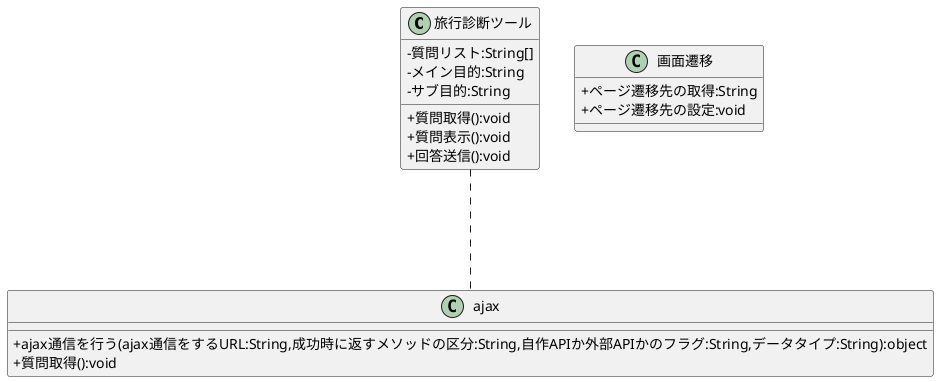 @startuml

skinparam classAttributeIconSize 0

    class 旅行診断ツール{
        - 質問リスト:String[]
        - メイン目的:String
        - サブ目的:String
        + 質問取得():void
        + 質問表示():void
        + 回答送信():void
    }

    class ajax{
        + ajax通信を行う(ajax通信をするURL:String,成功時に返すメソッドの区分:String,自作APIか外部APIかのフラグ:String,データタイプ:String):object
        + 質問取得():void
    }

    旅行診断ツール .-- ajax
    
    class 画面遷移{
        + ページ遷移先の取得:String
        + ページ遷移先の設定:void
    }
    
@enduml